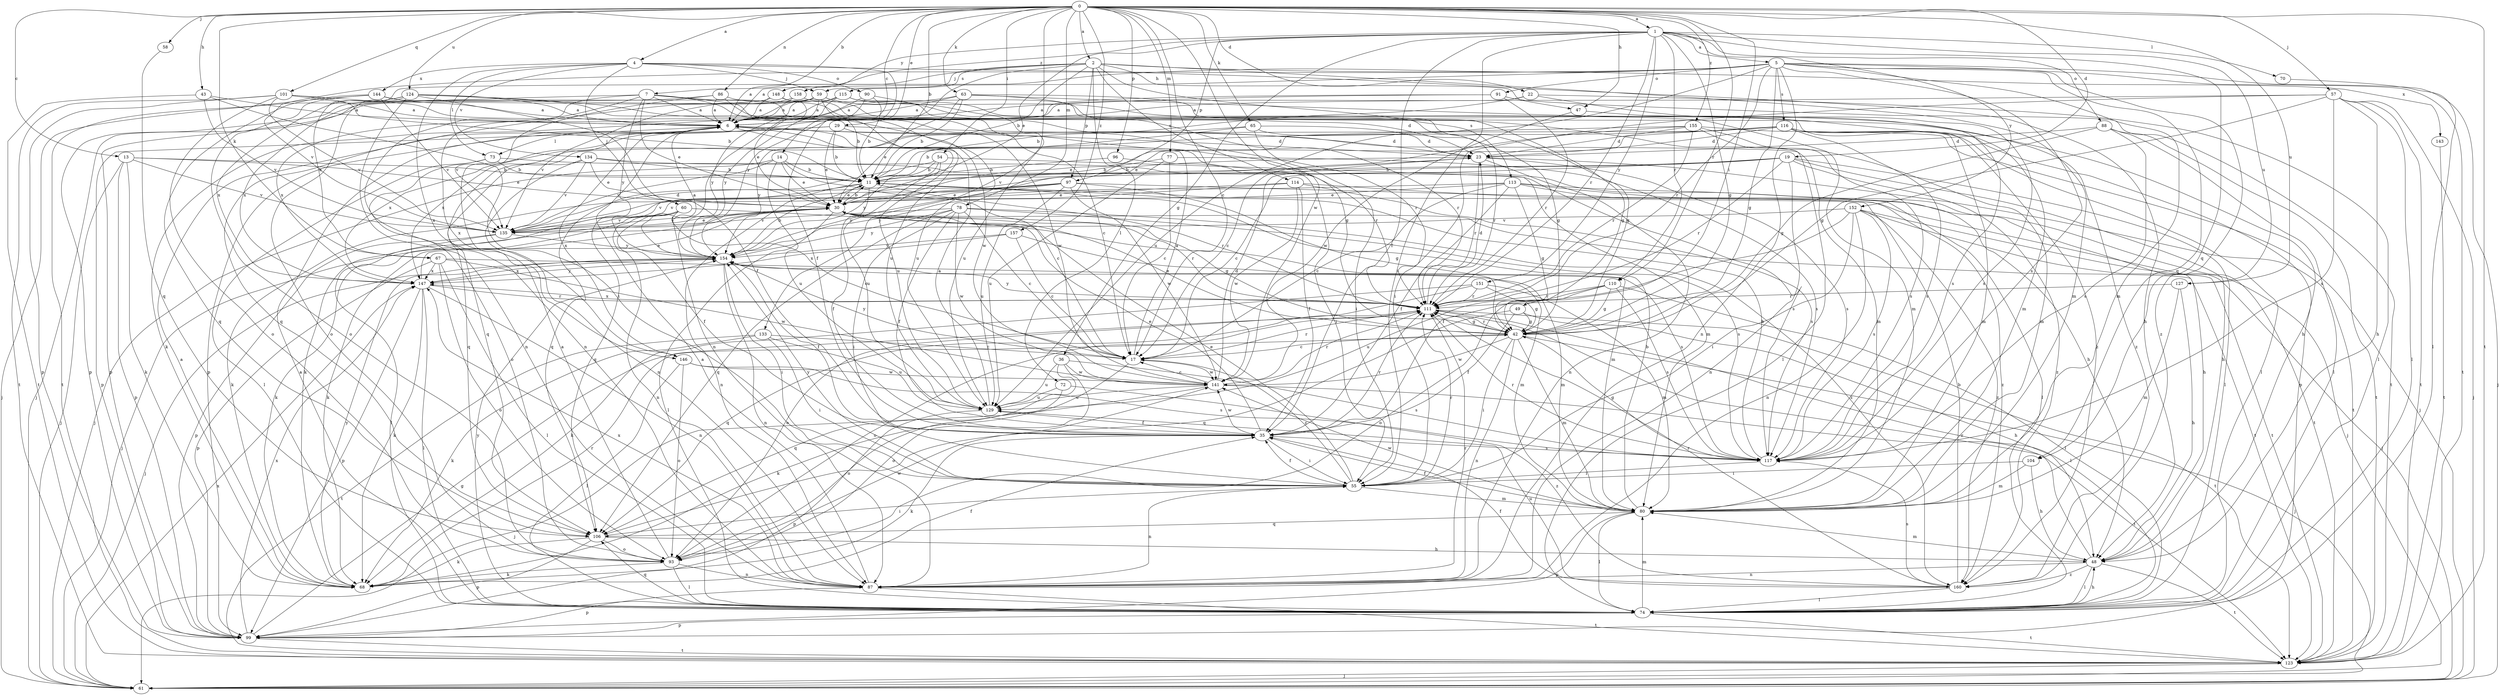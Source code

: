 strict digraph  {
0;
1;
2;
4;
5;
6;
7;
11;
13;
14;
17;
19;
22;
23;
29;
30;
35;
36;
42;
43;
47;
48;
49;
54;
55;
57;
58;
59;
60;
61;
63;
65;
67;
68;
70;
72;
73;
74;
77;
78;
80;
86;
87;
88;
90;
91;
93;
96;
97;
99;
101;
104;
106;
110;
111;
113;
114;
115;
116;
117;
123;
124;
127;
129;
133;
134;
135;
141;
143;
144;
146;
147;
148;
151;
152;
154;
155;
157;
158;
160;
0 -> 1  [label=a];
0 -> 2  [label=a];
0 -> 4  [label=a];
0 -> 7  [label=b];
0 -> 11  [label=b];
0 -> 13  [label=c];
0 -> 14  [label=c];
0 -> 17  [label=c];
0 -> 19  [label=d];
0 -> 22  [label=d];
0 -> 29  [label=e];
0 -> 43  [label=h];
0 -> 47  [label=h];
0 -> 49  [label=i];
0 -> 54  [label=i];
0 -> 57  [label=j];
0 -> 58  [label=j];
0 -> 63  [label=k];
0 -> 65  [label=k];
0 -> 67  [label=k];
0 -> 77  [label=m];
0 -> 78  [label=m];
0 -> 86  [label=n];
0 -> 96  [label=p];
0 -> 101  [label=q];
0 -> 110  [label=r];
0 -> 123  [label=t];
0 -> 124  [label=u];
0 -> 127  [label=u];
0 -> 133  [label=v];
0 -> 141  [label=w];
0 -> 155  [label=z];
0 -> 157  [label=z];
1 -> 5  [label=a];
1 -> 30  [label=e];
1 -> 35  [label=f];
1 -> 36  [label=g];
1 -> 42  [label=g];
1 -> 55  [label=i];
1 -> 70  [label=l];
1 -> 88  [label=o];
1 -> 97  [label=p];
1 -> 104  [label=q];
1 -> 110  [label=r];
1 -> 111  [label=r];
1 -> 127  [label=u];
1 -> 148  [label=y];
1 -> 151  [label=y];
1 -> 152  [label=y];
1 -> 158  [label=z];
2 -> 6  [label=a];
2 -> 11  [label=b];
2 -> 47  [label=h];
2 -> 59  [label=j];
2 -> 72  [label=l];
2 -> 80  [label=m];
2 -> 97  [label=p];
2 -> 113  [label=s];
2 -> 114  [label=s];
2 -> 115  [label=s];
2 -> 143  [label=x];
2 -> 154  [label=y];
4 -> 35  [label=f];
4 -> 48  [label=h];
4 -> 59  [label=j];
4 -> 60  [label=j];
4 -> 73  [label=l];
4 -> 90  [label=o];
4 -> 134  [label=v];
4 -> 144  [label=x];
4 -> 146  [label=x];
5 -> 6  [label=a];
5 -> 42  [label=g];
5 -> 61  [label=j];
5 -> 67  [label=k];
5 -> 80  [label=m];
5 -> 87  [label=n];
5 -> 91  [label=o];
5 -> 104  [label=q];
5 -> 111  [label=r];
5 -> 116  [label=s];
5 -> 117  [label=s];
5 -> 123  [label=t];
5 -> 129  [label=u];
5 -> 135  [label=v];
5 -> 160  [label=z];
6 -> 23  [label=d];
6 -> 73  [label=l];
6 -> 80  [label=m];
6 -> 129  [label=u];
6 -> 146  [label=x];
7 -> 6  [label=a];
7 -> 17  [label=c];
7 -> 30  [label=e];
7 -> 42  [label=g];
7 -> 87  [label=n];
7 -> 129  [label=u];
7 -> 146  [label=x];
7 -> 147  [label=x];
7 -> 154  [label=y];
11 -> 30  [label=e];
11 -> 35  [label=f];
11 -> 87  [label=n];
11 -> 106  [label=q];
11 -> 111  [label=r];
13 -> 11  [label=b];
13 -> 30  [label=e];
13 -> 61  [label=j];
13 -> 68  [label=k];
13 -> 99  [label=p];
13 -> 135  [label=v];
14 -> 11  [label=b];
14 -> 17  [label=c];
14 -> 30  [label=e];
14 -> 61  [label=j];
14 -> 129  [label=u];
14 -> 135  [label=v];
17 -> 6  [label=a];
17 -> 68  [label=k];
17 -> 111  [label=r];
17 -> 141  [label=w];
17 -> 154  [label=y];
19 -> 11  [label=b];
19 -> 17  [label=c];
19 -> 48  [label=h];
19 -> 68  [label=k];
19 -> 74  [label=l];
19 -> 87  [label=n];
19 -> 111  [label=r];
19 -> 160  [label=z];
22 -> 6  [label=a];
22 -> 11  [label=b];
22 -> 74  [label=l];
22 -> 117  [label=s];
23 -> 11  [label=b];
23 -> 87  [label=n];
23 -> 111  [label=r];
23 -> 117  [label=s];
23 -> 123  [label=t];
29 -> 11  [label=b];
29 -> 23  [label=d];
29 -> 30  [label=e];
29 -> 99  [label=p];
29 -> 111  [label=r];
29 -> 147  [label=x];
30 -> 11  [label=b];
30 -> 42  [label=g];
30 -> 61  [label=j];
30 -> 68  [label=k];
30 -> 74  [label=l];
30 -> 111  [label=r];
30 -> 123  [label=t];
30 -> 135  [label=v];
35 -> 30  [label=e];
35 -> 55  [label=i];
35 -> 68  [label=k];
35 -> 111  [label=r];
35 -> 117  [label=s];
35 -> 141  [label=w];
36 -> 93  [label=o];
36 -> 106  [label=q];
36 -> 117  [label=s];
36 -> 129  [label=u];
36 -> 141  [label=w];
42 -> 17  [label=c];
42 -> 30  [label=e];
42 -> 55  [label=i];
42 -> 61  [label=j];
42 -> 80  [label=m];
42 -> 87  [label=n];
42 -> 111  [label=r];
42 -> 141  [label=w];
43 -> 6  [label=a];
43 -> 55  [label=i];
43 -> 123  [label=t];
43 -> 135  [label=v];
47 -> 117  [label=s];
47 -> 141  [label=w];
48 -> 74  [label=l];
48 -> 80  [label=m];
48 -> 87  [label=n];
48 -> 111  [label=r];
48 -> 123  [label=t];
48 -> 160  [label=z];
49 -> 35  [label=f];
49 -> 42  [label=g];
49 -> 48  [label=h];
49 -> 106  [label=q];
54 -> 11  [label=b];
54 -> 80  [label=m];
54 -> 106  [label=q];
54 -> 129  [label=u];
54 -> 154  [label=y];
55 -> 17  [label=c];
55 -> 30  [label=e];
55 -> 35  [label=f];
55 -> 80  [label=m];
55 -> 87  [label=n];
55 -> 111  [label=r];
55 -> 154  [label=y];
57 -> 6  [label=a];
57 -> 42  [label=g];
57 -> 48  [label=h];
57 -> 55  [label=i];
57 -> 61  [label=j];
57 -> 74  [label=l];
57 -> 117  [label=s];
57 -> 123  [label=t];
58 -> 106  [label=q];
59 -> 6  [label=a];
59 -> 61  [label=j];
59 -> 80  [label=m];
59 -> 106  [label=q];
59 -> 111  [label=r];
59 -> 154  [label=y];
59 -> 160  [label=z];
60 -> 17  [label=c];
60 -> 35  [label=f];
60 -> 68  [label=k];
60 -> 80  [label=m];
60 -> 87  [label=n];
60 -> 135  [label=v];
61 -> 147  [label=x];
63 -> 6  [label=a];
63 -> 11  [label=b];
63 -> 30  [label=e];
63 -> 42  [label=g];
63 -> 68  [label=k];
63 -> 80  [label=m];
63 -> 111  [label=r];
65 -> 11  [label=b];
65 -> 23  [label=d];
65 -> 55  [label=i];
65 -> 111  [label=r];
65 -> 154  [label=y];
67 -> 74  [label=l];
67 -> 80  [label=m];
67 -> 93  [label=o];
67 -> 99  [label=p];
67 -> 141  [label=w];
67 -> 147  [label=x];
68 -> 6  [label=a];
68 -> 35  [label=f];
68 -> 111  [label=r];
68 -> 154  [label=y];
70 -> 74  [label=l];
72 -> 93  [label=o];
72 -> 129  [label=u];
72 -> 160  [label=z];
73 -> 11  [label=b];
73 -> 74  [label=l];
73 -> 93  [label=o];
73 -> 117  [label=s];
74 -> 6  [label=a];
74 -> 48  [label=h];
74 -> 80  [label=m];
74 -> 99  [label=p];
74 -> 106  [label=q];
74 -> 123  [label=t];
74 -> 154  [label=y];
77 -> 11  [label=b];
77 -> 17  [label=c];
77 -> 117  [label=s];
77 -> 129  [label=u];
78 -> 17  [label=c];
78 -> 35  [label=f];
78 -> 55  [label=i];
78 -> 106  [label=q];
78 -> 117  [label=s];
78 -> 135  [label=v];
78 -> 141  [label=w];
78 -> 154  [label=y];
78 -> 160  [label=z];
80 -> 11  [label=b];
80 -> 35  [label=f];
80 -> 74  [label=l];
80 -> 99  [label=p];
80 -> 106  [label=q];
80 -> 141  [label=w];
86 -> 6  [label=a];
86 -> 48  [label=h];
86 -> 99  [label=p];
86 -> 129  [label=u];
86 -> 135  [label=v];
87 -> 6  [label=a];
87 -> 99  [label=p];
87 -> 111  [label=r];
87 -> 123  [label=t];
87 -> 147  [label=x];
88 -> 23  [label=d];
88 -> 42  [label=g];
88 -> 74  [label=l];
88 -> 117  [label=s];
88 -> 123  [label=t];
90 -> 6  [label=a];
90 -> 11  [label=b];
90 -> 129  [label=u];
90 -> 154  [label=y];
91 -> 6  [label=a];
91 -> 99  [label=p];
91 -> 111  [label=r];
91 -> 123  [label=t];
93 -> 6  [label=a];
93 -> 68  [label=k];
93 -> 74  [label=l];
93 -> 87  [label=n];
93 -> 141  [label=w];
96 -> 11  [label=b];
96 -> 55  [label=i];
97 -> 30  [label=e];
97 -> 42  [label=g];
97 -> 61  [label=j];
97 -> 68  [label=k];
97 -> 129  [label=u];
97 -> 135  [label=v];
97 -> 141  [label=w];
97 -> 154  [label=y];
99 -> 42  [label=g];
99 -> 123  [label=t];
99 -> 147  [label=x];
101 -> 6  [label=a];
101 -> 11  [label=b];
101 -> 93  [label=o];
101 -> 99  [label=p];
101 -> 123  [label=t];
101 -> 135  [label=v];
101 -> 141  [label=w];
104 -> 48  [label=h];
104 -> 55  [label=i];
104 -> 80  [label=m];
106 -> 48  [label=h];
106 -> 55  [label=i];
106 -> 68  [label=k];
106 -> 93  [label=o];
106 -> 99  [label=p];
110 -> 42  [label=g];
110 -> 74  [label=l];
110 -> 93  [label=o];
110 -> 111  [label=r];
110 -> 117  [label=s];
110 -> 129  [label=u];
111 -> 23  [label=d];
111 -> 42  [label=g];
111 -> 74  [label=l];
111 -> 93  [label=o];
111 -> 106  [label=q];
111 -> 123  [label=t];
111 -> 147  [label=x];
111 -> 154  [label=y];
113 -> 17  [label=c];
113 -> 30  [label=e];
113 -> 35  [label=f];
113 -> 42  [label=g];
113 -> 48  [label=h];
113 -> 74  [label=l];
113 -> 123  [label=t];
113 -> 135  [label=v];
114 -> 30  [label=e];
114 -> 35  [label=f];
114 -> 117  [label=s];
114 -> 141  [label=w];
114 -> 154  [label=y];
114 -> 160  [label=z];
115 -> 6  [label=a];
115 -> 74  [label=l];
115 -> 87  [label=n];
115 -> 147  [label=x];
115 -> 160  [label=z];
116 -> 23  [label=d];
116 -> 30  [label=e];
116 -> 74  [label=l];
116 -> 80  [label=m];
116 -> 99  [label=p];
116 -> 106  [label=q];
116 -> 117  [label=s];
116 -> 147  [label=x];
117 -> 11  [label=b];
117 -> 42  [label=g];
117 -> 55  [label=i];
117 -> 111  [label=r];
123 -> 61  [label=j];
124 -> 6  [label=a];
124 -> 11  [label=b];
124 -> 35  [label=f];
124 -> 61  [label=j];
124 -> 87  [label=n];
124 -> 93  [label=o];
124 -> 141  [label=w];
124 -> 147  [label=x];
127 -> 48  [label=h];
127 -> 80  [label=m];
127 -> 111  [label=r];
129 -> 6  [label=a];
129 -> 35  [label=f];
129 -> 99  [label=p];
133 -> 17  [label=c];
133 -> 55  [label=i];
133 -> 68  [label=k];
133 -> 123  [label=t];
133 -> 129  [label=u];
134 -> 11  [label=b];
134 -> 30  [label=e];
134 -> 48  [label=h];
134 -> 87  [label=n];
134 -> 106  [label=q];
134 -> 135  [label=v];
135 -> 23  [label=d];
135 -> 30  [label=e];
135 -> 74  [label=l];
135 -> 99  [label=p];
135 -> 154  [label=y];
141 -> 17  [label=c];
141 -> 23  [label=d];
141 -> 61  [label=j];
141 -> 111  [label=r];
141 -> 123  [label=t];
141 -> 129  [label=u];
143 -> 123  [label=t];
144 -> 6  [label=a];
144 -> 23  [label=d];
144 -> 93  [label=o];
144 -> 106  [label=q];
144 -> 123  [label=t];
144 -> 135  [label=v];
146 -> 74  [label=l];
146 -> 93  [label=o];
146 -> 117  [label=s];
146 -> 141  [label=w];
147 -> 30  [label=e];
147 -> 68  [label=k];
147 -> 74  [label=l];
147 -> 87  [label=n];
147 -> 99  [label=p];
147 -> 111  [label=r];
147 -> 154  [label=y];
148 -> 6  [label=a];
148 -> 30  [label=e];
148 -> 42  [label=g];
148 -> 99  [label=p];
151 -> 42  [label=g];
151 -> 68  [label=k];
151 -> 80  [label=m];
151 -> 93  [label=o];
151 -> 111  [label=r];
152 -> 35  [label=f];
152 -> 55  [label=i];
152 -> 61  [label=j];
152 -> 87  [label=n];
152 -> 117  [label=s];
152 -> 123  [label=t];
152 -> 135  [label=v];
152 -> 160  [label=z];
154 -> 6  [label=a];
154 -> 11  [label=b];
154 -> 35  [label=f];
154 -> 55  [label=i];
154 -> 61  [label=j];
154 -> 80  [label=m];
154 -> 87  [label=n];
154 -> 147  [label=x];
155 -> 17  [label=c];
155 -> 23  [label=d];
155 -> 30  [label=e];
155 -> 61  [label=j];
155 -> 80  [label=m];
155 -> 111  [label=r];
155 -> 117  [label=s];
157 -> 17  [label=c];
157 -> 117  [label=s];
157 -> 147  [label=x];
157 -> 154  [label=y];
158 -> 6  [label=a];
158 -> 42  [label=g];
158 -> 135  [label=v];
160 -> 11  [label=b];
160 -> 35  [label=f];
160 -> 74  [label=l];
160 -> 111  [label=r];
160 -> 117  [label=s];
160 -> 129  [label=u];
}
